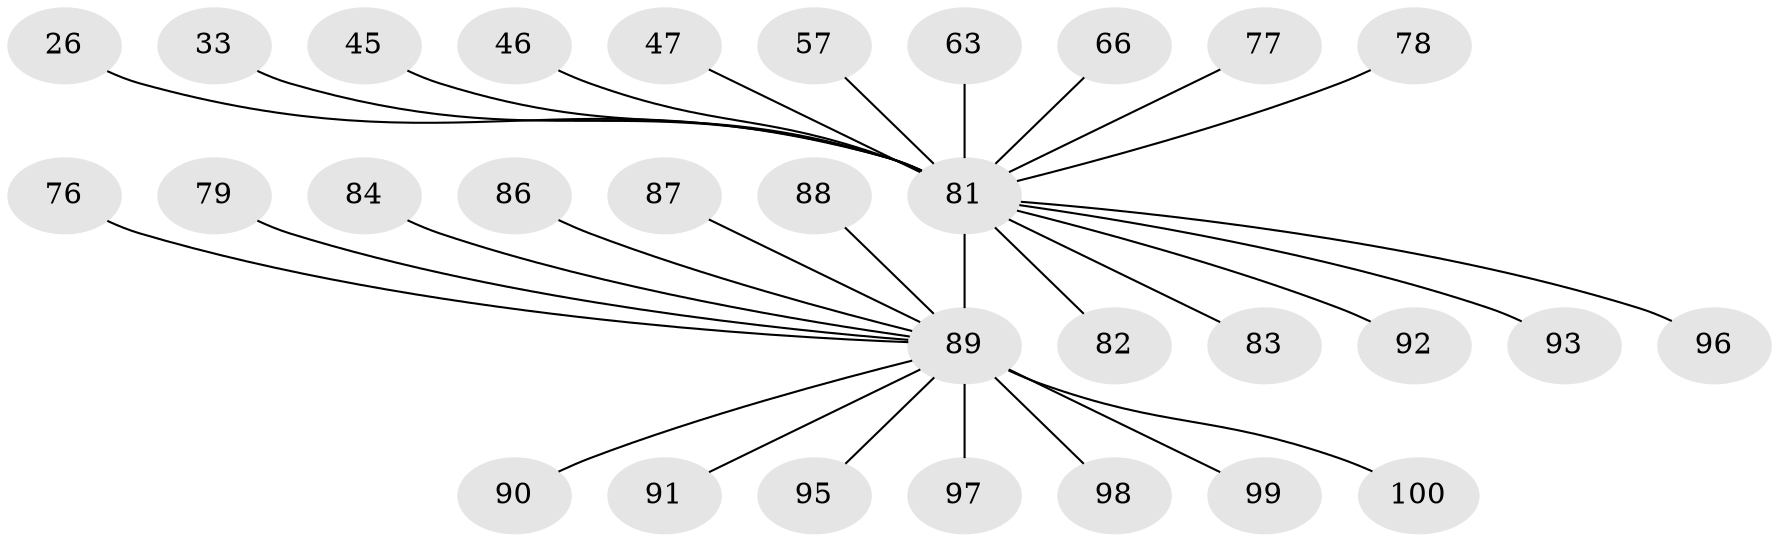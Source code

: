 // original degree distribution, {23: 0.01, 27: 0.01, 3: 0.11, 14: 0.01, 2: 0.16, 6: 0.03, 1: 0.58, 8: 0.01, 5: 0.04, 4: 0.03, 7: 0.01}
// Generated by graph-tools (version 1.1) at 2025/50/03/04/25 21:50:15]
// undirected, 30 vertices, 29 edges
graph export_dot {
graph [start="1"]
  node [color=gray90,style=filled];
  26;
  33;
  45;
  46;
  47;
  57 [super="+29"];
  63;
  66;
  76;
  77;
  78 [super="+20"];
  79;
  81 [super="+27+37+48+68+73+8+10+18+19+25"];
  82 [super="+39+53"];
  83;
  84;
  86 [super="+85"];
  87 [super="+15"];
  88 [super="+67"];
  89 [super="+4+51+80+16+1+14+22+38+44+52+54+55+58+59+60+64+71+74+75"];
  90 [super="+5"];
  91;
  92;
  93 [super="+42"];
  95;
  96 [super="+56+94"];
  97;
  98 [super="+69"];
  99 [super="+61"];
  100;
  26 -- 81;
  33 -- 81;
  45 -- 81;
  46 -- 81;
  47 -- 81;
  57 -- 81;
  63 -- 81;
  66 -- 81;
  76 -- 89;
  77 -- 81;
  78 -- 81 [weight=4];
  79 -- 89;
  81 -- 83;
  81 -- 89 [weight=18];
  81 -- 96;
  81 -- 93;
  81 -- 82;
  81 -- 92;
  84 -- 89;
  86 -- 89;
  87 -- 89;
  88 -- 89 [weight=2];
  89 -- 97;
  89 -- 99;
  89 -- 95;
  89 -- 98;
  89 -- 100;
  89 -- 90;
  89 -- 91;
}

